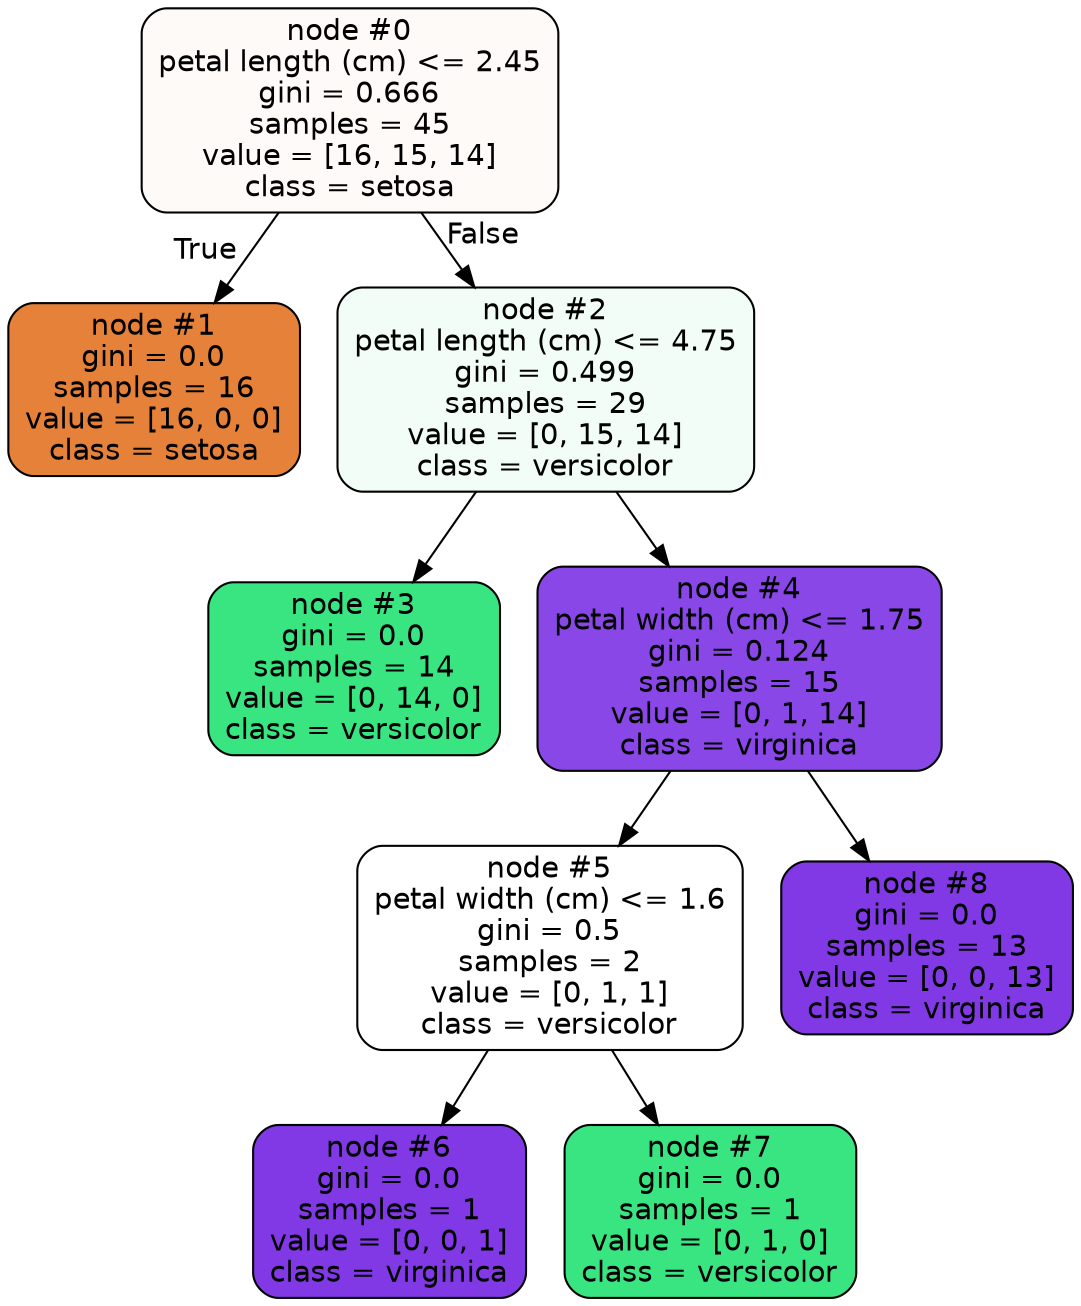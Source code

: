 digraph Tree {
node [shape=box, style="filled, rounded", color="black", fontname=helvetica] ;
edge [fontname=helvetica] ;
0 [label="node #0\npetal length (cm) <= 2.45\ngini = 0.666\nsamples = 45\nvalue = [16, 15, 14]\nclass = setosa", fillcolor="#e5813909"] ;
1 [label="node #1\ngini = 0.0\nsamples = 16\nvalue = [16, 0, 0]\nclass = setosa", fillcolor="#e58139ff"] ;
0 -> 1 [labeldistance=2.5, labelangle=45, headlabel="True"] ;
2 [label="node #2\npetal length (cm) <= 4.75\ngini = 0.499\nsamples = 29\nvalue = [0, 15, 14]\nclass = versicolor", fillcolor="#39e58111"] ;
0 -> 2 [labeldistance=2.5, labelangle=-45, headlabel="False"] ;
3 [label="node #3\ngini = 0.0\nsamples = 14\nvalue = [0, 14, 0]\nclass = versicolor", fillcolor="#39e581ff"] ;
2 -> 3 ;
4 [label="node #4\npetal width (cm) <= 1.75\ngini = 0.124\nsamples = 15\nvalue = [0, 1, 14]\nclass = virginica", fillcolor="#8139e5ed"] ;
2 -> 4 ;
5 [label="node #5\npetal width (cm) <= 1.6\ngini = 0.5\nsamples = 2\nvalue = [0, 1, 1]\nclass = versicolor", fillcolor="#39e58100"] ;
4 -> 5 ;
6 [label="node #6\ngini = 0.0\nsamples = 1\nvalue = [0, 0, 1]\nclass = virginica", fillcolor="#8139e5ff"] ;
5 -> 6 ;
7 [label="node #7\ngini = 0.0\nsamples = 1\nvalue = [0, 1, 0]\nclass = versicolor", fillcolor="#39e581ff"] ;
5 -> 7 ;
8 [label="node #8\ngini = 0.0\nsamples = 13\nvalue = [0, 0, 13]\nclass = virginica", fillcolor="#8139e5ff"] ;
4 -> 8 ;
}